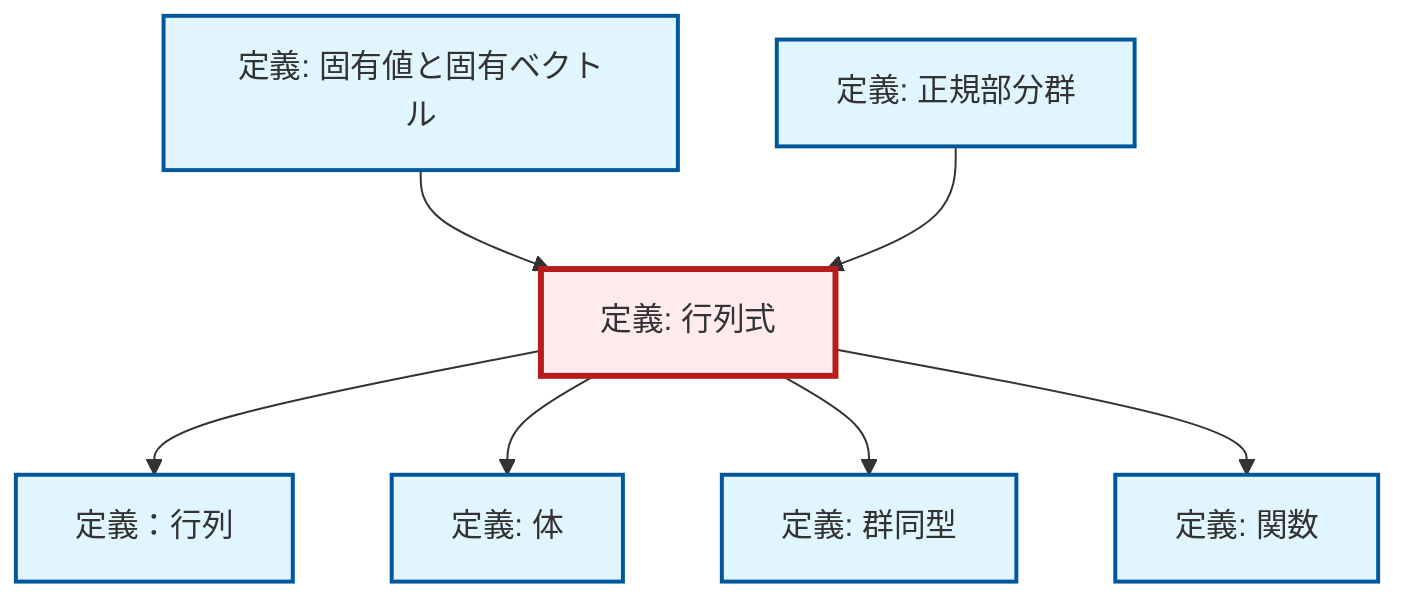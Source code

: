 graph TD
    classDef definition fill:#e1f5fe,stroke:#01579b,stroke-width:2px
    classDef theorem fill:#f3e5f5,stroke:#4a148c,stroke-width:2px
    classDef axiom fill:#fff3e0,stroke:#e65100,stroke-width:2px
    classDef example fill:#e8f5e9,stroke:#1b5e20,stroke-width:2px
    classDef current fill:#ffebee,stroke:#b71c1c,stroke-width:3px
    def-isomorphism["定義: 群同型"]:::definition
    def-field["定義: 体"]:::definition
    def-function["定義: 関数"]:::definition
    def-determinant["定義: 行列式"]:::definition
    def-matrix["定義：行列"]:::definition
    def-eigenvalue-eigenvector["定義: 固有値と固有ベクトル"]:::definition
    def-normal-subgroup["定義: 正規部分群"]:::definition
    def-determinant --> def-matrix
    def-eigenvalue-eigenvector --> def-determinant
    def-determinant --> def-field
    def-normal-subgroup --> def-determinant
    def-determinant --> def-isomorphism
    def-determinant --> def-function
    class def-determinant current